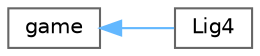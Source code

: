 digraph "Gráfico de Hierarquia de Classes"
{
 // LATEX_PDF_SIZE
  bgcolor="transparent";
  edge [fontname=Helvetica,fontsize=10,labelfontname=Helvetica,labelfontsize=10];
  node [fontname=Helvetica,fontsize=10,shape=box,height=0.2,width=0.4];
  rankdir="LR";
  Node0 [id="Node000000",label="game",height=0.2,width=0.4,color="grey40", fillcolor="white", style="filled",URL="$classgame.html",tooltip=" "];
  Node0 -> Node1 [id="edge1_Node000000_Node000001",dir="back",color="steelblue1",style="solid",tooltip=" "];
  Node1 [id="Node000001",label="Lig4",height=0.2,width=0.4,color="grey40", fillcolor="white", style="filled",URL="$class_lig4.html",tooltip=" "];
}
